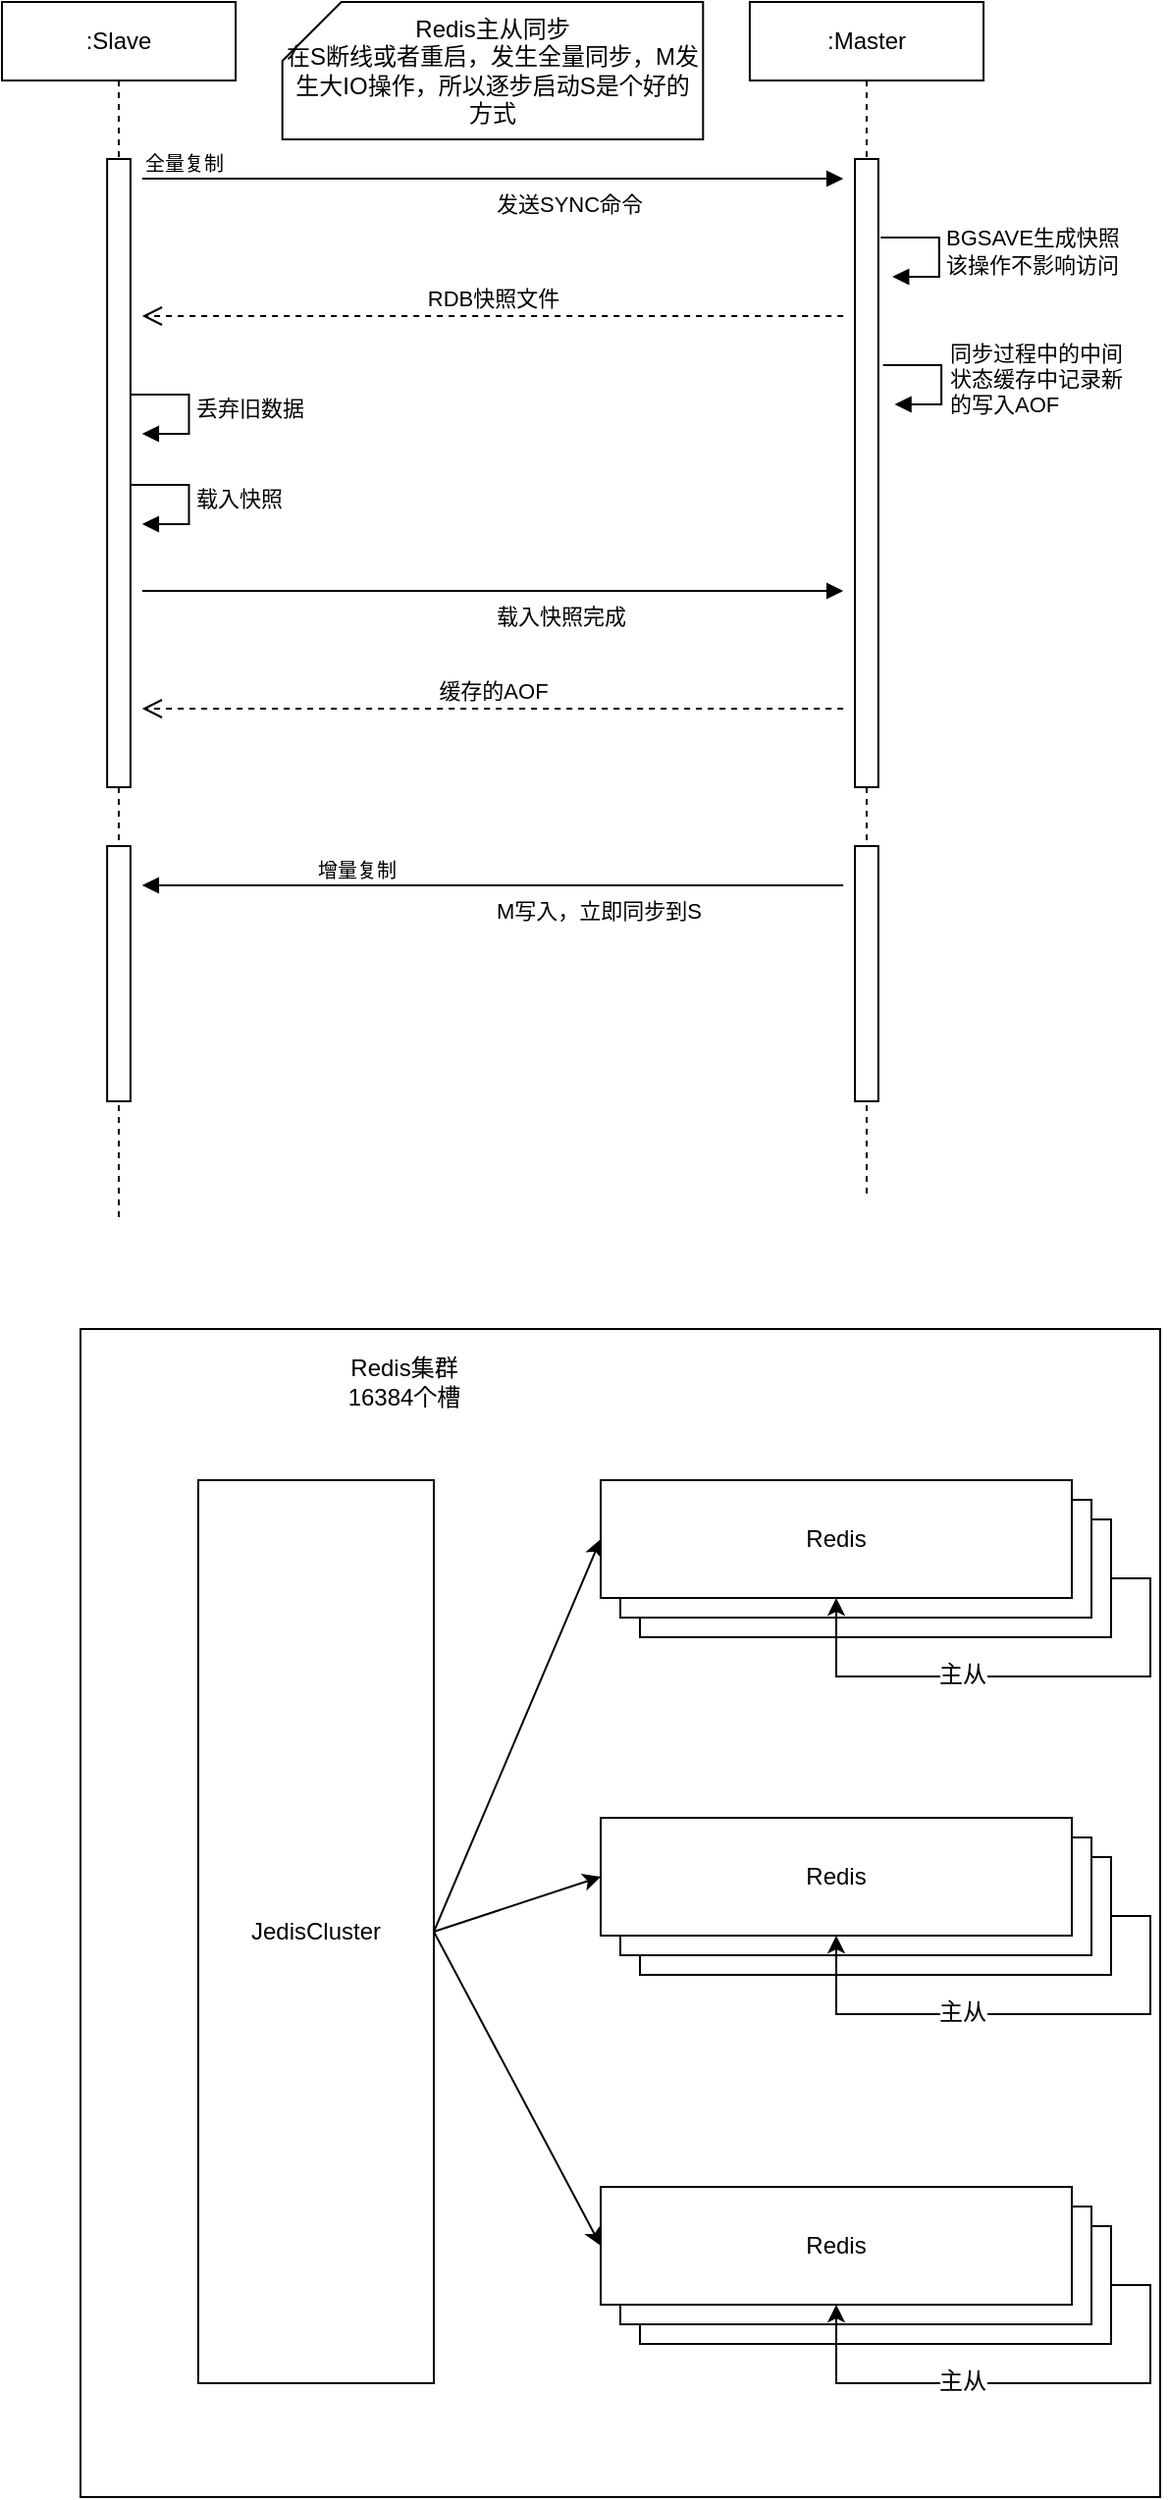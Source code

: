 <mxfile version="7.1.6" type="device" userAgent="Mozilla/5.0 (X11; Linux x86_64) AppleWebKit/537.36 (KHTML, like Gecko) draw.io/7.1.6 Chrome/58.0.303.110 Electron/1.7.5 Safari/537.36" editor="www.draw.io"><diagram id="8HdPPavlg0hs8LvCiRic" name="Page-1"><mxGraphModel dx="1623" dy="-303" grid="1" gridSize="10" guides="1" tooltips="1" connect="1" arrows="1" fold="1" page="1" pageScale="1" pageWidth="827" pageHeight="1169" background="#ffffff" math="0" shadow="0"><root><mxCell id="0"/><mxCell id="1" parent="0"/><mxCell id="2" value="" style="group" vertex="1" connectable="0" treatAsSingle="0" parent="1"><mxGeometry x="40" y="1200" width="500" height="620" as="geometry"/></mxCell><mxCell id="3" value=":Slave" style="shape=umlLifeline;perimeter=lifelinePerimeter;whiteSpace=wrap;html=1;container=1;collapsible=0;recursiveResize=0;outlineConnect=0;" vertex="1" treatAsSingle="0" parent="2"><mxGeometry width="119.048" height="620" as="geometry"/></mxCell><mxCell id="4" value="" style="html=1;points=[];perimeter=orthogonalPerimeter;" vertex="1" parent="3"><mxGeometry x="53.571" y="80" width="11.905" height="320" as="geometry"/></mxCell><mxCell id="5" value="发送SYNC命令" style="endArrow=block;endFill=1;html=1;edgeStyle=orthogonalEdgeStyle;align=left;verticalAlign=top;" edge="1" treatAsSingle="0" parent="3"><mxGeometry x="-119.048" as="geometry"><mxPoint x="71.429" y="90" as="sourcePoint"/><mxPoint x="428.571" y="90" as="targetPoint"/></mxGeometry></mxCell><mxCell id="6" value="全量复制" style="resizable=0;html=1;align=left;verticalAlign=bottom;labelBackgroundColor=#ffffff;fontSize=10;" connectable="0" vertex="1" parent="5"><mxGeometry x="-1" relative="1" as="geometry"/></mxCell><mxCell id="7" value="载入快照" style="edgeStyle=orthogonalEdgeStyle;html=1;align=left;spacingLeft=2;endArrow=block;rounded=0;entryX=1;entryY=0;" edge="1" parent="3"><mxGeometry relative="1" as="geometry"><mxPoint x="65.476" y="246" as="sourcePoint"/><Array as="points"><mxPoint x="95.238" y="246"/></Array><mxPoint x="71.429" y="266" as="targetPoint"/></mxGeometry></mxCell><mxCell id="8" value="" style="html=1;points=[];perimeter=orthogonalPerimeter;" vertex="1" parent="3"><mxGeometry x="53.571" y="430" width="11.905" height="130" as="geometry"/></mxCell><mxCell id="9" value=":Master" style="shape=umlLifeline;perimeter=lifelinePerimeter;whiteSpace=wrap;html=1;container=1;collapsible=0;recursiveResize=0;outlineConnect=0;" vertex="1" treatAsSingle="0" parent="2"><mxGeometry x="380.952" width="119.048" height="610" as="geometry"/></mxCell><mxCell id="10" value="" style="html=1;points=[];perimeter=orthogonalPerimeter;" vertex="1" parent="9"><mxGeometry x="53.571" y="80" width="11.905" height="320" as="geometry"/></mxCell><mxCell id="11" value="BGSAVE生成快照&lt;br&gt;该操作不影响访问&lt;br&gt;" style="edgeStyle=orthogonalEdgeStyle;html=1;align=left;spacingLeft=2;endArrow=block;rounded=0;entryX=1;entryY=0;" edge="1" parent="9"><mxGeometry relative="1" as="geometry"><mxPoint x="66.667" y="120" as="sourcePoint"/><Array as="points"><mxPoint x="96.429" y="120"/></Array><mxPoint x="72.619" y="140" as="targetPoint"/></mxGeometry></mxCell><mxCell id="12" value="同步过程中的中间&lt;br&gt;状态缓存中记录新&lt;br&gt;的写入AOF" style="edgeStyle=orthogonalEdgeStyle;html=1;align=left;spacingLeft=2;endArrow=block;rounded=0;entryX=1;entryY=0;" edge="1" parent="9"><mxGeometry relative="1" as="geometry"><mxPoint x="67.857" y="185" as="sourcePoint"/><Array as="points"><mxPoint x="97.619" y="185"/></Array><mxPoint x="73.81" y="205" as="targetPoint"/></mxGeometry></mxCell><mxCell id="13" value="" style="html=1;points=[];perimeter=orthogonalPerimeter;" vertex="1" parent="9"><mxGeometry x="53.571" y="430" width="11.905" height="130" as="geometry"/></mxCell><mxCell id="14" value="RDB快照文件" style="html=1;verticalAlign=bottom;endArrow=open;dashed=1;endSize=8;" edge="1" parent="2"><mxGeometry relative="1" as="geometry"><mxPoint x="428.571" y="160" as="sourcePoint"/><mxPoint x="71.429" y="160" as="targetPoint"/></mxGeometry></mxCell><mxCell id="15" value="丢弃旧数据" style="edgeStyle=orthogonalEdgeStyle;html=1;align=left;spacingLeft=2;endArrow=block;rounded=0;entryX=1;entryY=0;" edge="1" parent="2"><mxGeometry relative="1" as="geometry"><mxPoint x="65.476" y="200" as="sourcePoint"/><Array as="points"><mxPoint x="95.238" y="200"/></Array><mxPoint x="71.429" y="220" as="targetPoint"/></mxGeometry></mxCell><mxCell id="16" value="载入快照完成" style="endArrow=block;endFill=1;html=1;edgeStyle=orthogonalEdgeStyle;align=left;verticalAlign=top;" edge="1" treatAsSingle="0" parent="2"><mxGeometry x="-500" as="geometry"><mxPoint x="71.429" y="300" as="sourcePoint"/><mxPoint x="428.571" y="300" as="targetPoint"/></mxGeometry></mxCell><mxCell id="17" value="" style="resizable=0;html=1;align=left;verticalAlign=bottom;labelBackgroundColor=#ffffff;fontSize=10;" connectable="0" vertex="1" parent="16"><mxGeometry x="-1" relative="1" as="geometry"/></mxCell><mxCell id="18" value="缓存的AOF" style="html=1;verticalAlign=bottom;endArrow=open;dashed=1;endSize=8;" edge="1" parent="2"><mxGeometry relative="1" as="geometry"><mxPoint x="428.571" y="360" as="sourcePoint"/><mxPoint x="71.429" y="360" as="targetPoint"/></mxGeometry></mxCell><mxCell id="19" value="M写入，立即同步到S" style="endArrow=block;endFill=1;html=1;edgeStyle=orthogonalEdgeStyle;align=left;verticalAlign=top;" edge="1" treatAsSingle="0" parent="2"><mxGeometry x="-100" y="-12400" as="geometry"><mxPoint x="428.571" y="450" as="sourcePoint"/><mxPoint x="71.429" y="450" as="targetPoint"/><mxPoint as="offset"/></mxGeometry></mxCell><mxCell id="20" value="增量复制" style="resizable=0;html=1;align=left;verticalAlign=bottom;labelBackgroundColor=#ffffff;fontSize=10;" connectable="0" vertex="1" parent="19"><mxGeometry x="-1" relative="1" as="geometry"><mxPoint x="-270" as="offset"/></mxGeometry></mxCell><mxCell id="21" value="Redis主从同步&lt;br&gt;在S断线或者重启，发生全量同步，M发生大IO操作，所以逐步启动S是个好的方式" style="shape=card;whiteSpace=wrap;html=1;" vertex="1" parent="2"><mxGeometry x="142.857" width="214.286" height="70" as="geometry"/></mxCell><mxCell id="22" value="" style="group" vertex="1" connectable="0" treatAsSingle="0" parent="1"><mxGeometry x="80" y="1876" width="550" height="595" as="geometry"/></mxCell><mxCell id="23" value="" style="rounded=0;whiteSpace=wrap;html=1;" vertex="1" parent="22"><mxGeometry width="550" height="595" as="geometry"/></mxCell><mxCell id="24" value="" style="group" vertex="1" connectable="0" treatAsSingle="0" parent="22"><mxGeometry x="265" y="77" width="260" height="80" as="geometry"/></mxCell><mxCell id="25" value="" style="rounded=0;whiteSpace=wrap;html=1;" vertex="1" parent="24"><mxGeometry x="20" y="20" width="240" height="60" as="geometry"/></mxCell><mxCell id="26" value="" style="rounded=0;whiteSpace=wrap;html=1;" vertex="1" parent="24"><mxGeometry x="10" y="10" width="240" height="60" as="geometry"/></mxCell><mxCell id="27" value="Redis" style="rounded=0;whiteSpace=wrap;html=1;" vertex="1" parent="24"><mxGeometry width="240" height="60" as="geometry"/></mxCell><mxCell id="28" style="edgeStyle=orthogonalEdgeStyle;rounded=0;orthogonalLoop=1;jettySize=auto;html=1;exitX=1;exitY=0.5;exitDx=0;exitDy=0;entryX=0.5;entryY=1;entryDx=0;entryDy=0;" edge="1" treatAsSingle="0" parent="24" source="25" target="27"><mxGeometry as="geometry"><Array as="points"><mxPoint x="280" y="50"/><mxPoint x="280" y="100"/><mxPoint x="120" y="100"/></Array></mxGeometry></mxCell><mxCell id="29" value="主从" style="text;html=1;resizable=0;points=[];align=center;verticalAlign=middle;labelBackgroundColor=#ffffff;" vertex="1" connectable="0" parent="28"><mxGeometry x="0.234" y="-1" relative="1" as="geometry"><mxPoint as="offset"/></mxGeometry></mxCell><mxCell id="30" value="" style="group" vertex="1" connectable="0" treatAsSingle="0" parent="22"><mxGeometry x="265" y="249" width="260" height="80" as="geometry"/></mxCell><mxCell id="31" value="" style="rounded=0;whiteSpace=wrap;html=1;" vertex="1" parent="30"><mxGeometry x="20" y="20" width="240" height="60" as="geometry"/></mxCell><mxCell id="32" value="" style="rounded=0;whiteSpace=wrap;html=1;" vertex="1" parent="30"><mxGeometry x="10" y="10" width="240" height="60" as="geometry"/></mxCell><mxCell id="33" value="Redis" style="rounded=0;whiteSpace=wrap;html=1;" vertex="1" parent="30"><mxGeometry width="240" height="60" as="geometry"/></mxCell><mxCell id="34" style="edgeStyle=orthogonalEdgeStyle;rounded=0;orthogonalLoop=1;jettySize=auto;html=1;exitX=1;exitY=0.5;exitDx=0;exitDy=0;entryX=0.5;entryY=1;entryDx=0;entryDy=0;" edge="1" treatAsSingle="0" parent="30" source="31" target="33"><mxGeometry as="geometry"><Array as="points"><mxPoint x="280" y="50"/><mxPoint x="280" y="100"/><mxPoint x="120" y="100"/></Array></mxGeometry></mxCell><mxCell id="35" value="主从" style="text;html=1;resizable=0;points=[];align=center;verticalAlign=middle;labelBackgroundColor=#ffffff;" vertex="1" connectable="0" parent="34"><mxGeometry x="0.234" y="-1" relative="1" as="geometry"><mxPoint as="offset"/></mxGeometry></mxCell><mxCell id="36" value="" style="group" vertex="1" connectable="0" treatAsSingle="0" parent="22"><mxGeometry x="265" y="437" width="260" height="80" as="geometry"/></mxCell><mxCell id="37" value="" style="rounded=0;whiteSpace=wrap;html=1;" vertex="1" parent="36"><mxGeometry x="20" y="20" width="240" height="60" as="geometry"/></mxCell><mxCell id="38" value="" style="rounded=0;whiteSpace=wrap;html=1;" vertex="1" parent="36"><mxGeometry x="10" y="10" width="240" height="60" as="geometry"/></mxCell><mxCell id="39" value="Redis" style="rounded=0;whiteSpace=wrap;html=1;" vertex="1" parent="36"><mxGeometry width="240" height="60" as="geometry"/></mxCell><mxCell id="40" style="edgeStyle=orthogonalEdgeStyle;rounded=0;orthogonalLoop=1;jettySize=auto;html=1;exitX=1;exitY=0.5;exitDx=0;exitDy=0;entryX=0.5;entryY=1;entryDx=0;entryDy=0;" edge="1" treatAsSingle="0" parent="36" source="37" target="39"><mxGeometry as="geometry"><Array as="points"><mxPoint x="280" y="50"/><mxPoint x="280" y="100"/><mxPoint x="120" y="100"/></Array></mxGeometry></mxCell><mxCell id="41" value="主从" style="text;html=1;resizable=0;points=[];align=center;verticalAlign=middle;labelBackgroundColor=#ffffff;" vertex="1" connectable="0" parent="40"><mxGeometry x="0.234" y="-1" relative="1" as="geometry"><mxPoint as="offset"/></mxGeometry></mxCell><mxCell id="42" value="Redis集群&lt;br&gt;16384个槽&lt;br&gt;" style="text;html=1;strokeColor=none;fillColor=none;align=center;verticalAlign=middle;whiteSpace=wrap;rounded=0;" vertex="1" parent="22"><mxGeometry x="120" y="17" width="90" height="20" as="geometry"/></mxCell><mxCell id="43" value="JedisCluster" style="rounded=0;whiteSpace=wrap;html=1;" vertex="1" parent="22"><mxGeometry x="60" y="77" width="120" height="460" as="geometry"/></mxCell><mxCell id="44" value="" style="endArrow=classic;html=1;entryX=0;entryY=0.5;entryDx=0;entryDy=0;exitX=1;exitY=0.5;exitDx=0;exitDy=0;" edge="1" parent="22" source="43" target="27"><mxGeometry width="50" height="50" relative="1" as="geometry"><mxPoint x="200" y="197" as="sourcePoint"/><mxPoint x="250" y="147" as="targetPoint"/></mxGeometry></mxCell><mxCell id="45" value="" style="endArrow=classic;html=1;entryX=0;entryY=0.5;entryDx=0;entryDy=0;" edge="1" parent="22" target="33"><mxGeometry width="50" height="50" relative="1" as="geometry"><mxPoint x="180" y="307" as="sourcePoint"/><mxPoint x="280" y="117" as="targetPoint"/></mxGeometry></mxCell><mxCell id="46" value="" style="endArrow=classic;html=1;entryX=0;entryY=0.5;entryDx=0;entryDy=0;exitX=1;exitY=0.5;exitDx=0;exitDy=0;" edge="1" parent="22" source="43" target="39"><mxGeometry width="50" height="50" relative="1" as="geometry"><mxPoint x="200" y="327" as="sourcePoint"/><mxPoint x="290" y="127" as="targetPoint"/></mxGeometry></mxCell></root></mxGraphModel></diagram></mxfile>